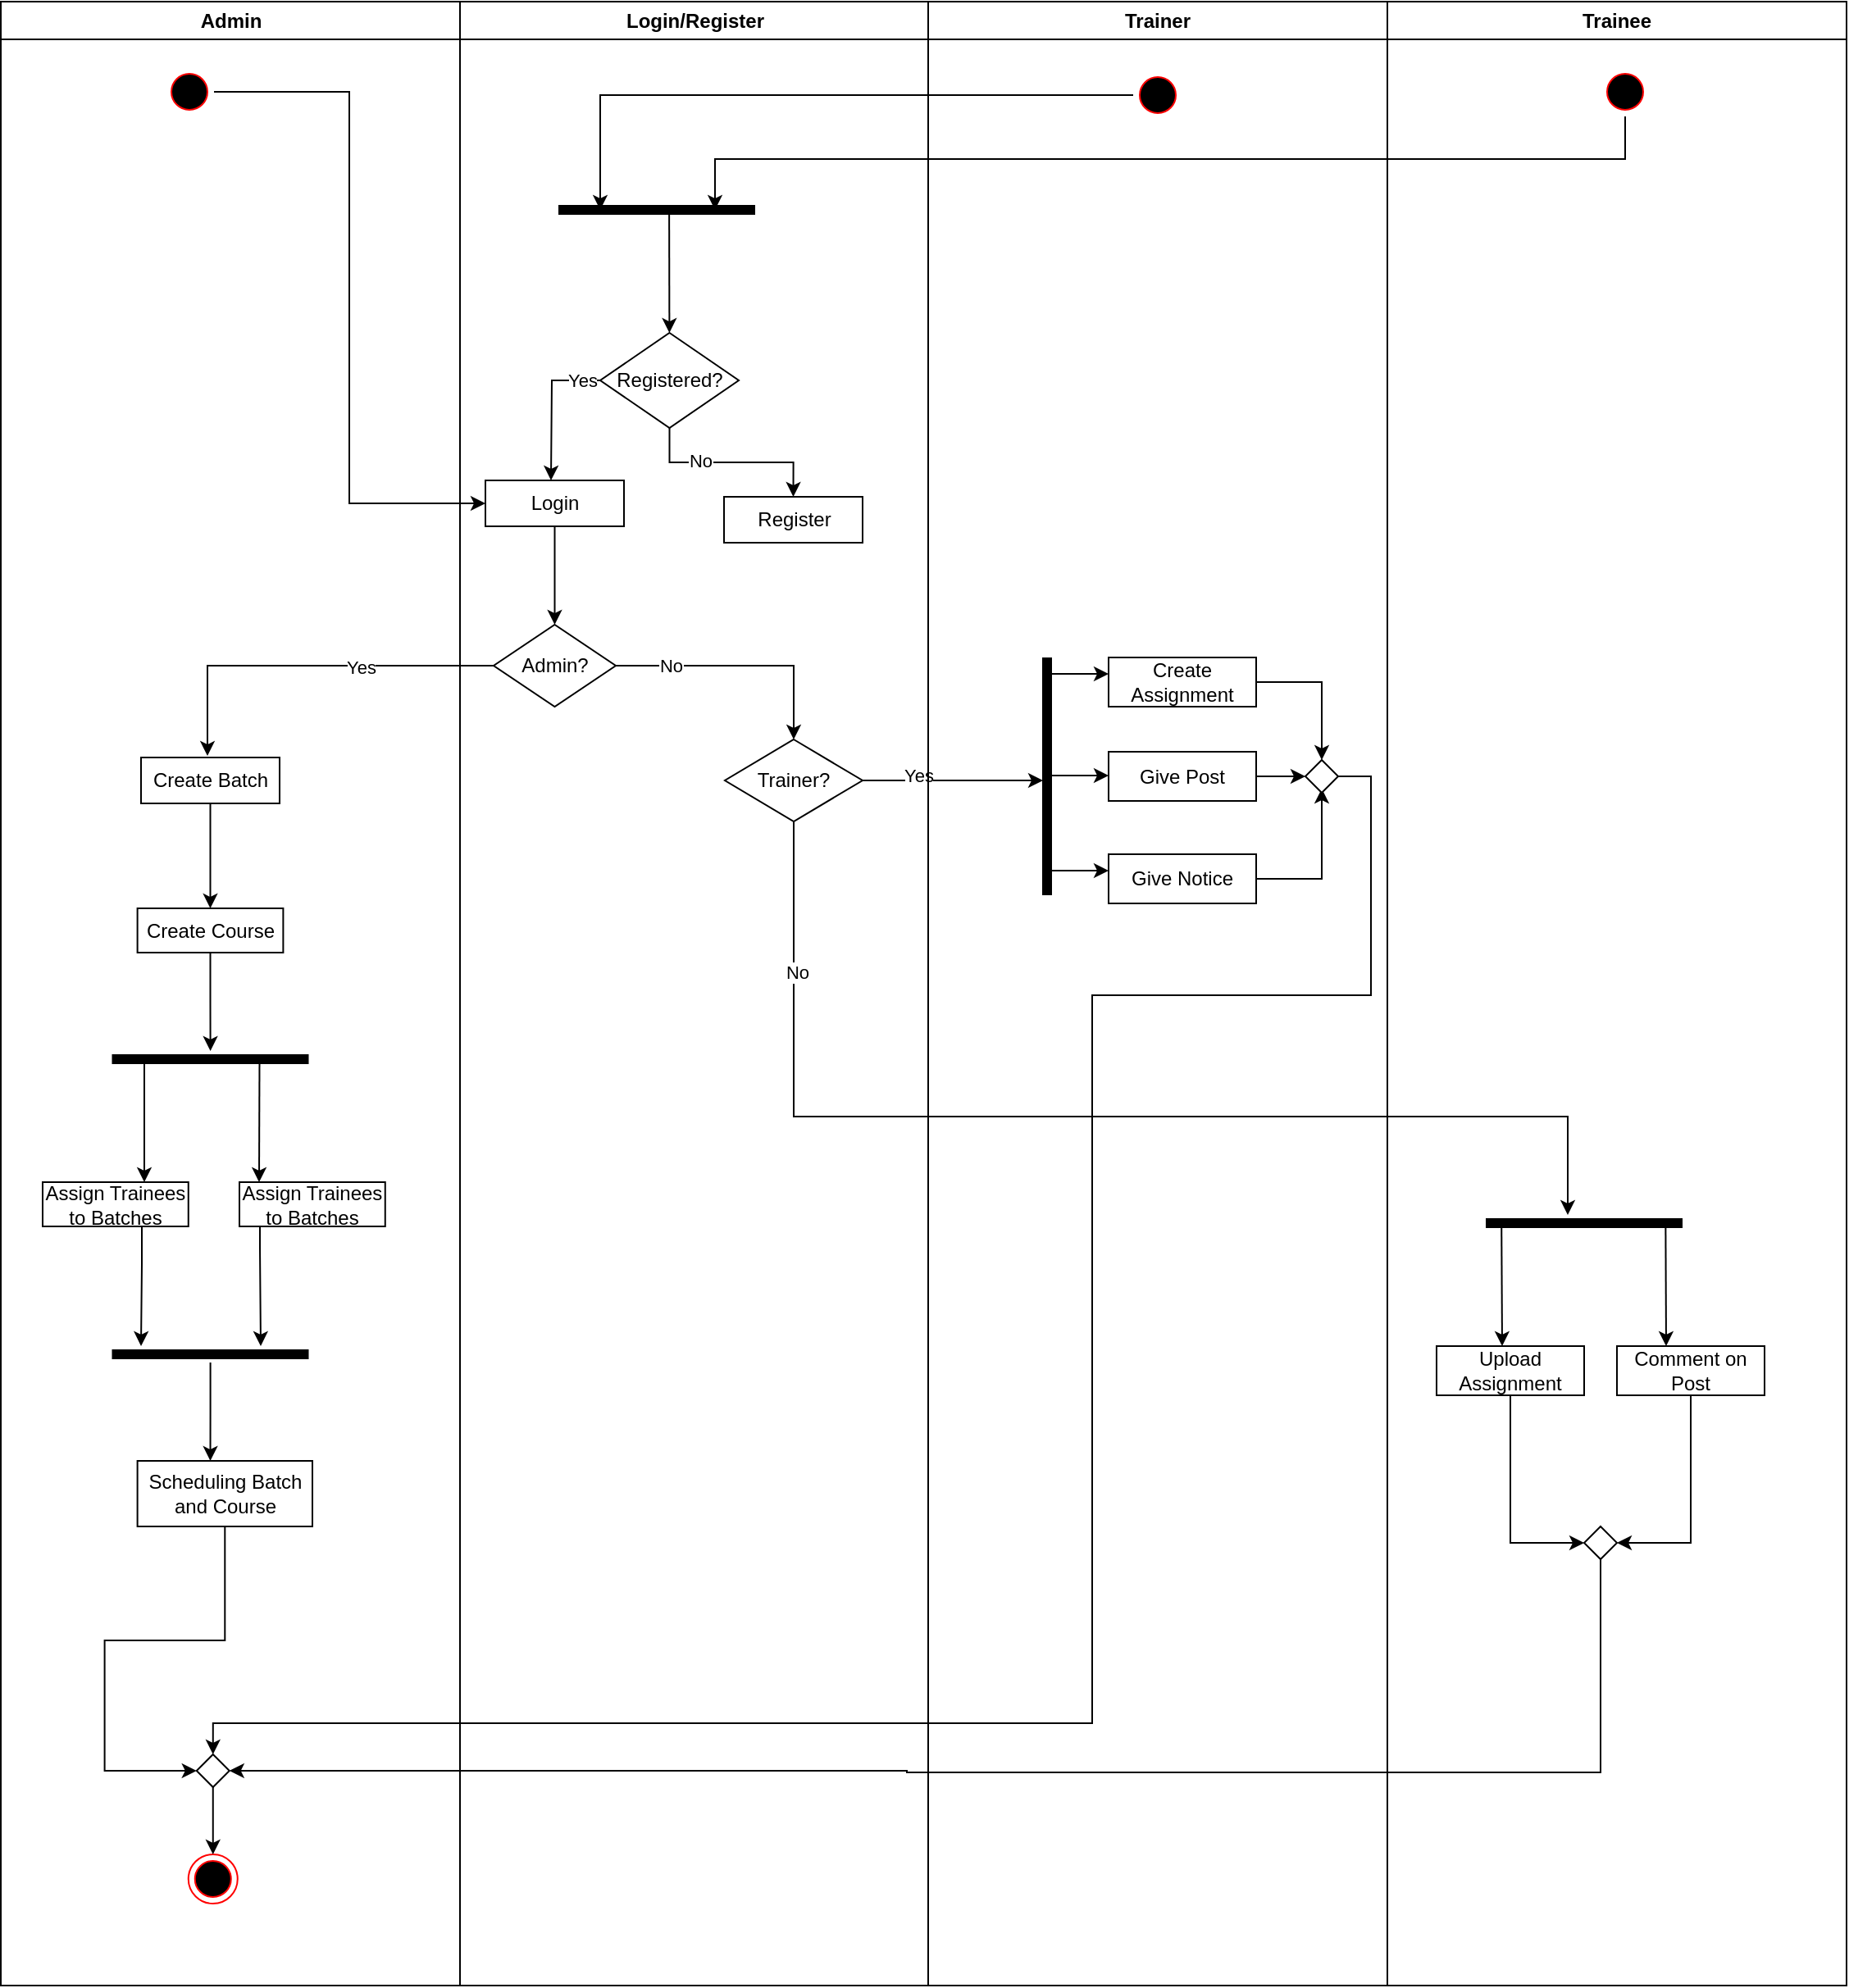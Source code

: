 <mxfile version="21.6.1" type="google">
  <diagram name="Page-1" id="e7e014a7-5840-1c2e-5031-d8a46d1fe8dd">
    <mxGraphModel grid="1" page="1" gridSize="10" guides="1" tooltips="1" connect="1" arrows="1" fold="1" pageScale="1" pageWidth="1169" pageHeight="826" background="none" math="0" shadow="0">
      <root>
        <mxCell id="0" />
        <mxCell id="1" parent="0" />
        <mxCell id="2" value="Admin" style="swimlane;whiteSpace=wrap" vertex="1" parent="1">
          <mxGeometry x="164.5" y="170" width="280" height="1210" as="geometry" />
        </mxCell>
        <mxCell id="5" value="" style="ellipse;shape=startState;fillColor=#000000;strokeColor=#ff0000;" vertex="1" parent="2">
          <mxGeometry x="100" y="40" width="30" height="30" as="geometry" />
        </mxCell>
        <mxCell id="fi4qGZ-wWgHfcIL2-tIQ-78" value="" style="edgeStyle=orthogonalEdgeStyle;rounded=0;orthogonalLoop=1;jettySize=auto;html=1;" edge="1" parent="2" source="fi4qGZ-wWgHfcIL2-tIQ-75" target="fi4qGZ-wWgHfcIL2-tIQ-77">
          <mxGeometry relative="1" as="geometry" />
        </mxCell>
        <mxCell id="fi4qGZ-wWgHfcIL2-tIQ-75" value="Create Batch" style="whiteSpace=wrap;html=1;fillColor=none;strokeColor=#000000;" vertex="1" parent="2">
          <mxGeometry x="85.5" y="461" width="84.5" height="28" as="geometry" />
        </mxCell>
        <mxCell id="fi4qGZ-wWgHfcIL2-tIQ-83" style="edgeStyle=orthogonalEdgeStyle;rounded=0;orthogonalLoop=1;jettySize=auto;html=1;" edge="1" parent="2" source="fi4qGZ-wWgHfcIL2-tIQ-77" target="fi4qGZ-wWgHfcIL2-tIQ-81">
          <mxGeometry relative="1" as="geometry" />
        </mxCell>
        <mxCell id="fi4qGZ-wWgHfcIL2-tIQ-77" value="Create Course" style="whiteSpace=wrap;html=1;fillColor=none;strokeColor=#000000;" vertex="1" parent="2">
          <mxGeometry x="83.31" y="553" width="88.88" height="27" as="geometry" />
        </mxCell>
        <mxCell id="fi4qGZ-wWgHfcIL2-tIQ-81" value="" style="shape=line;html=1;strokeWidth=6;strokeColor=#000000;" vertex="1" parent="2">
          <mxGeometry x="67.75" y="640" width="120" height="10" as="geometry" />
        </mxCell>
        <mxCell id="fi4qGZ-wWgHfcIL2-tIQ-86" value="" style="endArrow=classic;html=1;rounded=0;" edge="1" parent="2">
          <mxGeometry width="50" height="50" relative="1" as="geometry">
            <mxPoint x="87.5" y="645" as="sourcePoint" />
            <mxPoint x="87.5" y="720" as="targetPoint" />
          </mxGeometry>
        </mxCell>
        <mxCell id="fi4qGZ-wWgHfcIL2-tIQ-96" value="" style="endArrow=classic;html=1;rounded=0;exitX=0.75;exitY=0.5;exitDx=0;exitDy=0;exitPerimeter=0;" edge="1" parent="2" source="fi4qGZ-wWgHfcIL2-tIQ-81">
          <mxGeometry width="50" height="50" relative="1" as="geometry">
            <mxPoint x="155.5" y="650" as="sourcePoint" />
            <mxPoint x="157.5" y="720" as="targetPoint" />
          </mxGeometry>
        </mxCell>
        <mxCell id="fi4qGZ-wWgHfcIL2-tIQ-101" style="edgeStyle=orthogonalEdgeStyle;rounded=0;orthogonalLoop=1;jettySize=auto;html=1;entryX=0.148;entryY=0;entryDx=0;entryDy=0;entryPerimeter=0;" edge="1" parent="2" source="fi4qGZ-wWgHfcIL2-tIQ-98" target="fi4qGZ-wWgHfcIL2-tIQ-100">
          <mxGeometry relative="1" as="geometry">
            <Array as="points">
              <mxPoint x="86" y="770" />
              <mxPoint x="86" y="770" />
            </Array>
          </mxGeometry>
        </mxCell>
        <mxCell id="fi4qGZ-wWgHfcIL2-tIQ-98" value="Assign Trainees to Batches" style="whiteSpace=wrap;html=1;fillColor=none;strokeColor=#000000;" vertex="1" parent="2">
          <mxGeometry x="25.5" y="720" width="88.88" height="27" as="geometry" />
        </mxCell>
        <mxCell id="fi4qGZ-wWgHfcIL2-tIQ-102" style="edgeStyle=orthogonalEdgeStyle;rounded=0;orthogonalLoop=1;jettySize=auto;html=1;" edge="1" parent="2" source="fi4qGZ-wWgHfcIL2-tIQ-99">
          <mxGeometry relative="1" as="geometry">
            <mxPoint x="158.5" y="820" as="targetPoint" />
            <Array as="points">
              <mxPoint x="158" y="760" />
              <mxPoint x="158" y="760" />
            </Array>
          </mxGeometry>
        </mxCell>
        <mxCell id="fi4qGZ-wWgHfcIL2-tIQ-99" value="Assign Trainees to Batches" style="whiteSpace=wrap;html=1;fillColor=none;strokeColor=#000000;" vertex="1" parent="2">
          <mxGeometry x="145.5" y="720" width="88.88" height="27" as="geometry" />
        </mxCell>
        <mxCell id="fi4qGZ-wWgHfcIL2-tIQ-107" style="edgeStyle=orthogonalEdgeStyle;rounded=0;orthogonalLoop=1;jettySize=auto;html=1;" edge="1" parent="2" source="fi4qGZ-wWgHfcIL2-tIQ-100">
          <mxGeometry relative="1" as="geometry">
            <mxPoint x="127.75" y="890" as="targetPoint" />
          </mxGeometry>
        </mxCell>
        <mxCell id="fi4qGZ-wWgHfcIL2-tIQ-100" value="" style="shape=line;html=1;strokeWidth=6;strokeColor=#000000;" vertex="1" parent="2">
          <mxGeometry x="67.75" y="820" width="120" height="10" as="geometry" />
        </mxCell>
        <mxCell id="fi4qGZ-wWgHfcIL2-tIQ-134" style="edgeStyle=orthogonalEdgeStyle;rounded=0;orthogonalLoop=1;jettySize=auto;html=1;entryX=0;entryY=0.5;entryDx=0;entryDy=0;" edge="1" parent="2" source="fi4qGZ-wWgHfcIL2-tIQ-108" target="fi4qGZ-wWgHfcIL2-tIQ-131">
          <mxGeometry relative="1" as="geometry" />
        </mxCell>
        <mxCell id="fi4qGZ-wWgHfcIL2-tIQ-108" value="Scheduling Batch and Course" style="whiteSpace=wrap;html=1;fillColor=none;strokeColor=#000000;" vertex="1" parent="2">
          <mxGeometry x="83.31" y="890" width="106.69" height="40" as="geometry" />
        </mxCell>
        <mxCell id="38" value="" style="ellipse;shape=endState;fillColor=#000000;strokeColor=#ff0000" vertex="1" parent="2">
          <mxGeometry x="114.38" y="1130" width="30" height="30" as="geometry" />
        </mxCell>
        <mxCell id="fi4qGZ-wWgHfcIL2-tIQ-133" style="edgeStyle=orthogonalEdgeStyle;rounded=0;orthogonalLoop=1;jettySize=auto;html=1;entryX=0.5;entryY=0;entryDx=0;entryDy=0;" edge="1" parent="2" source="fi4qGZ-wWgHfcIL2-tIQ-131" target="38">
          <mxGeometry relative="1" as="geometry" />
        </mxCell>
        <mxCell id="fi4qGZ-wWgHfcIL2-tIQ-131" value="" style="rhombus;whiteSpace=wrap;html=1;" vertex="1" parent="2">
          <mxGeometry x="119.38" y="1069" width="20" height="20" as="geometry" />
        </mxCell>
        <mxCell id="3" value="Login/Register" style="swimlane;whiteSpace=wrap" vertex="1" parent="1">
          <mxGeometry x="444.5" y="170" width="285.5" height="1210" as="geometry" />
        </mxCell>
        <mxCell id="fi4qGZ-wWgHfcIL2-tIQ-47" value="Register" style="whiteSpace=wrap;html=1;fillColor=none;strokeColor=#000000;" vertex="1" parent="3">
          <mxGeometry x="161" y="302" width="84.5" height="28" as="geometry" />
        </mxCell>
        <mxCell id="fi4qGZ-wWgHfcIL2-tIQ-62" style="edgeStyle=orthogonalEdgeStyle;rounded=0;orthogonalLoop=1;jettySize=auto;html=1;" edge="1" parent="3" source="fi4qGZ-wWgHfcIL2-tIQ-55">
          <mxGeometry relative="1" as="geometry">
            <mxPoint x="55.5" y="292" as="targetPoint" />
          </mxGeometry>
        </mxCell>
        <mxCell id="fi4qGZ-wWgHfcIL2-tIQ-65" value="Yes" style="edgeLabel;html=1;align=center;verticalAlign=middle;resizable=0;points=[];" connectable="0" vertex="1" parent="fi4qGZ-wWgHfcIL2-tIQ-62">
          <mxGeometry x="-0.757" relative="1" as="geometry">
            <mxPoint as="offset" />
          </mxGeometry>
        </mxCell>
        <mxCell id="fi4qGZ-wWgHfcIL2-tIQ-63" style="edgeStyle=orthogonalEdgeStyle;rounded=0;orthogonalLoop=1;jettySize=auto;html=1;entryX=0.5;entryY=0;entryDx=0;entryDy=0;" edge="1" parent="3" source="fi4qGZ-wWgHfcIL2-tIQ-55" target="fi4qGZ-wWgHfcIL2-tIQ-47">
          <mxGeometry relative="1" as="geometry" />
        </mxCell>
        <mxCell id="fi4qGZ-wWgHfcIL2-tIQ-66" value="No" style="edgeLabel;html=1;align=center;verticalAlign=middle;resizable=0;points=[];" connectable="0" vertex="1" parent="fi4qGZ-wWgHfcIL2-tIQ-63">
          <mxGeometry x="-0.324" y="1" relative="1" as="geometry">
            <mxPoint as="offset" />
          </mxGeometry>
        </mxCell>
        <mxCell id="fi4qGZ-wWgHfcIL2-tIQ-55" value="Registered?" style="rhombus;whiteSpace=wrap;html=1;" vertex="1" parent="3">
          <mxGeometry x="85.5" y="202" width="84.5" height="58" as="geometry" />
        </mxCell>
        <mxCell id="fi4qGZ-wWgHfcIL2-tIQ-58" value="" style="shape=line;html=1;strokeWidth=6;strokeColor=#000000;" vertex="1" parent="3">
          <mxGeometry x="60" y="122" width="120" height="10" as="geometry" />
        </mxCell>
        <mxCell id="fi4qGZ-wWgHfcIL2-tIQ-69" style="edgeStyle=orthogonalEdgeStyle;rounded=0;orthogonalLoop=1;jettySize=auto;html=1;entryX=0.5;entryY=0;entryDx=0;entryDy=0;" edge="1" parent="3" source="fi4qGZ-wWgHfcIL2-tIQ-64" target="fi4qGZ-wWgHfcIL2-tIQ-68">
          <mxGeometry relative="1" as="geometry" />
        </mxCell>
        <mxCell id="fi4qGZ-wWgHfcIL2-tIQ-64" value="Login" style="whiteSpace=wrap;html=1;fillColor=none;strokeColor=#000000;" vertex="1" parent="3">
          <mxGeometry x="15.5" y="292" width="84.5" height="28" as="geometry" />
        </mxCell>
        <mxCell id="fi4qGZ-wWgHfcIL2-tIQ-70" style="edgeStyle=orthogonalEdgeStyle;rounded=0;orthogonalLoop=1;jettySize=auto;html=1;" edge="1" parent="3" source="fi4qGZ-wWgHfcIL2-tIQ-68">
          <mxGeometry relative="1" as="geometry">
            <mxPoint x="-154.5" y="460" as="targetPoint" />
            <Array as="points">
              <mxPoint x="-154" y="405" />
              <mxPoint x="-154" y="460" />
            </Array>
          </mxGeometry>
        </mxCell>
        <mxCell id="fi4qGZ-wWgHfcIL2-tIQ-73" value="Yes" style="edgeLabel;html=1;align=center;verticalAlign=middle;resizable=0;points=[];" connectable="0" vertex="1" parent="fi4qGZ-wWgHfcIL2-tIQ-70">
          <mxGeometry x="-0.293" y="1" relative="1" as="geometry">
            <mxPoint as="offset" />
          </mxGeometry>
        </mxCell>
        <mxCell id="fi4qGZ-wWgHfcIL2-tIQ-71" style="edgeStyle=orthogonalEdgeStyle;rounded=0;orthogonalLoop=1;jettySize=auto;html=1;entryX=0.5;entryY=0;entryDx=0;entryDy=0;" edge="1" parent="3" source="fi4qGZ-wWgHfcIL2-tIQ-68" target="fi4qGZ-wWgHfcIL2-tIQ-72">
          <mxGeometry relative="1" as="geometry">
            <mxPoint x="205.5" y="440" as="targetPoint" />
          </mxGeometry>
        </mxCell>
        <mxCell id="fi4qGZ-wWgHfcIL2-tIQ-74" value="No" style="edgeLabel;html=1;align=center;verticalAlign=middle;resizable=0;points=[];" connectable="0" vertex="1" parent="fi4qGZ-wWgHfcIL2-tIQ-71">
          <mxGeometry x="-0.564" relative="1" as="geometry">
            <mxPoint as="offset" />
          </mxGeometry>
        </mxCell>
        <mxCell id="fi4qGZ-wWgHfcIL2-tIQ-68" value="Admin?" style="rhombus;whiteSpace=wrap;html=1;" vertex="1" parent="3">
          <mxGeometry x="20.5" y="380" width="74.5" height="50" as="geometry" />
        </mxCell>
        <mxCell id="fi4qGZ-wWgHfcIL2-tIQ-109" style="edgeStyle=orthogonalEdgeStyle;rounded=0;orthogonalLoop=1;jettySize=auto;html=1;" edge="1" parent="3" source="fi4qGZ-wWgHfcIL2-tIQ-72">
          <mxGeometry relative="1" as="geometry">
            <mxPoint x="355.5" y="475" as="targetPoint" />
          </mxGeometry>
        </mxCell>
        <mxCell id="fi4qGZ-wWgHfcIL2-tIQ-110" value="Yes" style="edgeLabel;html=1;align=center;verticalAlign=middle;resizable=0;points=[];" connectable="0" vertex="1" parent="fi4qGZ-wWgHfcIL2-tIQ-109">
          <mxGeometry x="-0.39" y="3" relative="1" as="geometry">
            <mxPoint as="offset" />
          </mxGeometry>
        </mxCell>
        <mxCell id="fi4qGZ-wWgHfcIL2-tIQ-124" style="edgeStyle=orthogonalEdgeStyle;rounded=0;orthogonalLoop=1;jettySize=auto;html=1;" edge="1" parent="3" source="fi4qGZ-wWgHfcIL2-tIQ-72">
          <mxGeometry relative="1" as="geometry">
            <mxPoint x="675.5" y="740" as="targetPoint" />
            <Array as="points">
              <mxPoint x="204" y="680" />
              <mxPoint x="676" y="680" />
            </Array>
          </mxGeometry>
        </mxCell>
        <mxCell id="fi4qGZ-wWgHfcIL2-tIQ-125" value="No" style="edgeLabel;html=1;align=center;verticalAlign=middle;resizable=0;points=[];" connectable="0" vertex="1" parent="fi4qGZ-wWgHfcIL2-tIQ-124">
          <mxGeometry x="-0.742" y="2" relative="1" as="geometry">
            <mxPoint as="offset" />
          </mxGeometry>
        </mxCell>
        <mxCell id="fi4qGZ-wWgHfcIL2-tIQ-72" value="Trainer?" style="rhombus;whiteSpace=wrap;html=1;" vertex="1" parent="3">
          <mxGeometry x="161.5" y="450" width="84" height="50" as="geometry" />
        </mxCell>
        <mxCell id="fi4qGZ-wWgHfcIL2-tIQ-85" value="" style="endArrow=classic;html=1;rounded=0;exitX=0.563;exitY=0.7;exitDx=0;exitDy=0;exitPerimeter=0;" edge="1" parent="3" source="fi4qGZ-wWgHfcIL2-tIQ-58" target="fi4qGZ-wWgHfcIL2-tIQ-55">
          <mxGeometry width="50" height="50" relative="1" as="geometry">
            <mxPoint x="115.5" y="130" as="sourcePoint" />
            <mxPoint x="275.5" y="310" as="targetPoint" />
          </mxGeometry>
        </mxCell>
        <mxCell id="4" value="Trainer" style="swimlane;whiteSpace=wrap" vertex="1" parent="1">
          <mxGeometry x="730" y="170" width="280" height="1210" as="geometry" />
        </mxCell>
        <mxCell id="fi4qGZ-wWgHfcIL2-tIQ-49" value="" style="ellipse;shape=startState;fillColor=#000000;strokeColor=#ff0000;" vertex="1" parent="4">
          <mxGeometry x="125" y="42" width="30" height="30" as="geometry" />
        </mxCell>
        <mxCell id="fi4qGZ-wWgHfcIL2-tIQ-112" value="" style="shape=line;html=1;strokeWidth=6;strokeColor=#000000;rotation=-90;" vertex="1" parent="4">
          <mxGeometry y="467.5" width="145" height="10" as="geometry" />
        </mxCell>
        <mxCell id="fi4qGZ-wWgHfcIL2-tIQ-113" value="" style="endArrow=classic;html=1;rounded=0;" edge="1" parent="4">
          <mxGeometry width="50" height="50" relative="1" as="geometry">
            <mxPoint x="70" y="410" as="sourcePoint" />
            <mxPoint x="110" y="410" as="targetPoint" />
          </mxGeometry>
        </mxCell>
        <mxCell id="fi4qGZ-wWgHfcIL2-tIQ-114" value="" style="endArrow=classic;html=1;rounded=0;" edge="1" parent="4">
          <mxGeometry width="50" height="50" relative="1" as="geometry">
            <mxPoint x="70" y="472" as="sourcePoint" />
            <mxPoint x="110" y="472" as="targetPoint" />
          </mxGeometry>
        </mxCell>
        <mxCell id="fi4qGZ-wWgHfcIL2-tIQ-115" value="" style="endArrow=classic;html=1;rounded=0;" edge="1" parent="4">
          <mxGeometry width="50" height="50" relative="1" as="geometry">
            <mxPoint x="70" y="530" as="sourcePoint" />
            <mxPoint x="110" y="530" as="targetPoint" />
          </mxGeometry>
        </mxCell>
        <mxCell id="fi4qGZ-wWgHfcIL2-tIQ-118" style="edgeStyle=orthogonalEdgeStyle;rounded=0;orthogonalLoop=1;jettySize=auto;html=1;entryX=0.5;entryY=0;entryDx=0;entryDy=0;" edge="1" parent="4" source="fi4qGZ-wWgHfcIL2-tIQ-111" target="fi4qGZ-wWgHfcIL2-tIQ-121">
          <mxGeometry relative="1" as="geometry">
            <mxPoint x="240" y="460" as="targetPoint" />
          </mxGeometry>
        </mxCell>
        <mxCell id="fi4qGZ-wWgHfcIL2-tIQ-111" value="Create Assignment" style="whiteSpace=wrap;html=1;fillColor=none;strokeColor=#000000;" vertex="1" parent="4">
          <mxGeometry x="110" y="400" width="90" height="30" as="geometry" />
        </mxCell>
        <mxCell id="fi4qGZ-wWgHfcIL2-tIQ-119" style="edgeStyle=orthogonalEdgeStyle;rounded=0;orthogonalLoop=1;jettySize=auto;html=1;" edge="1" parent="4" source="fi4qGZ-wWgHfcIL2-tIQ-116">
          <mxGeometry relative="1" as="geometry">
            <mxPoint x="230" y="472.5" as="targetPoint" />
          </mxGeometry>
        </mxCell>
        <mxCell id="fi4qGZ-wWgHfcIL2-tIQ-116" value="Give Post" style="whiteSpace=wrap;html=1;fillColor=none;strokeColor=#000000;" vertex="1" parent="4">
          <mxGeometry x="110" y="457.5" width="90" height="30" as="geometry" />
        </mxCell>
        <mxCell id="fi4qGZ-wWgHfcIL2-tIQ-120" style="edgeStyle=orthogonalEdgeStyle;rounded=0;orthogonalLoop=1;jettySize=auto;html=1;entryX=0.5;entryY=0.875;entryDx=0;entryDy=0;entryPerimeter=0;" edge="1" parent="4" source="fi4qGZ-wWgHfcIL2-tIQ-117" target="fi4qGZ-wWgHfcIL2-tIQ-121">
          <mxGeometry relative="1" as="geometry">
            <mxPoint x="240" y="490" as="targetPoint" />
          </mxGeometry>
        </mxCell>
        <mxCell id="fi4qGZ-wWgHfcIL2-tIQ-117" value="Give Notice" style="whiteSpace=wrap;html=1;fillColor=none;strokeColor=#000000;" vertex="1" parent="4">
          <mxGeometry x="110" y="520" width="90" height="30" as="geometry" />
        </mxCell>
        <mxCell id="fi4qGZ-wWgHfcIL2-tIQ-121" value="" style="rhombus;whiteSpace=wrap;html=1;" vertex="1" parent="4">
          <mxGeometry x="230" y="462.5" width="20" height="20" as="geometry" />
        </mxCell>
        <mxCell id="fi4qGZ-wWgHfcIL2-tIQ-41" value="Trainee" style="swimlane;whiteSpace=wrap" vertex="1" parent="1">
          <mxGeometry x="1010" y="170" width="280" height="1210" as="geometry" />
        </mxCell>
        <mxCell id="fi4qGZ-wWgHfcIL2-tIQ-50" value="" style="ellipse;shape=startState;fillColor=#000000;strokeColor=#ff0000;" vertex="1" parent="fi4qGZ-wWgHfcIL2-tIQ-41">
          <mxGeometry x="130" y="40" width="30" height="30" as="geometry" />
        </mxCell>
        <mxCell id="fi4qGZ-wWgHfcIL2-tIQ-126" value="" style="shape=line;html=1;strokeWidth=6;strokeColor=#000000;" vertex="1" parent="fi4qGZ-wWgHfcIL2-tIQ-41">
          <mxGeometry x="60" y="740" width="120" height="10" as="geometry" />
        </mxCell>
        <mxCell id="fi4qGZ-wWgHfcIL2-tIQ-127" value="" style="endArrow=classic;html=1;rounded=0;exitX=0.08;exitY=0.54;exitDx=0;exitDy=0;exitPerimeter=0;" edge="1" parent="fi4qGZ-wWgHfcIL2-tIQ-41" source="fi4qGZ-wWgHfcIL2-tIQ-126">
          <mxGeometry width="50" height="50" relative="1" as="geometry">
            <mxPoint x="70" y="750" as="sourcePoint" />
            <mxPoint x="70" y="820" as="targetPoint" />
          </mxGeometry>
        </mxCell>
        <mxCell id="fi4qGZ-wWgHfcIL2-tIQ-128" value="" style="endArrow=classic;html=1;rounded=0;exitX=0.914;exitY=0.633;exitDx=0;exitDy=0;exitPerimeter=0;" edge="1" parent="fi4qGZ-wWgHfcIL2-tIQ-41" source="fi4qGZ-wWgHfcIL2-tIQ-126">
          <mxGeometry width="50" height="50" relative="1" as="geometry">
            <mxPoint x="170.04" y="750" as="sourcePoint" />
            <mxPoint x="170" y="820" as="targetPoint" />
          </mxGeometry>
        </mxCell>
        <mxCell id="fi4qGZ-wWgHfcIL2-tIQ-129" value="Upload Assignment" style="whiteSpace=wrap;html=1;fillColor=none;strokeColor=#000000;" vertex="1" parent="fi4qGZ-wWgHfcIL2-tIQ-41">
          <mxGeometry x="30" y="820" width="90" height="30" as="geometry" />
        </mxCell>
        <mxCell id="fi4qGZ-wWgHfcIL2-tIQ-130" value="Comment on Post" style="whiteSpace=wrap;html=1;fillColor=none;strokeColor=#000000;" vertex="1" parent="fi4qGZ-wWgHfcIL2-tIQ-41">
          <mxGeometry x="140" y="820" width="90" height="30" as="geometry" />
        </mxCell>
        <mxCell id="fi4qGZ-wWgHfcIL2-tIQ-60" style="edgeStyle=orthogonalEdgeStyle;rounded=0;orthogonalLoop=1;jettySize=auto;html=1;" edge="1" parent="1" source="fi4qGZ-wWgHfcIL2-tIQ-49">
          <mxGeometry relative="1" as="geometry">
            <mxPoint x="530" y="297" as="targetPoint" />
            <Array as="points">
              <mxPoint x="530" y="227" />
              <mxPoint x="530" y="297" />
            </Array>
          </mxGeometry>
        </mxCell>
        <mxCell id="fi4qGZ-wWgHfcIL2-tIQ-61" style="edgeStyle=orthogonalEdgeStyle;rounded=0;orthogonalLoop=1;jettySize=auto;html=1;exitX=0.5;exitY=1;exitDx=0;exitDy=0;" edge="1" parent="1" source="fi4qGZ-wWgHfcIL2-tIQ-50">
          <mxGeometry relative="1" as="geometry">
            <mxPoint x="1160" y="221" as="sourcePoint" />
            <mxPoint x="600" y="297" as="targetPoint" />
            <Array as="points">
              <mxPoint x="1155" y="266" />
              <mxPoint x="600" y="266" />
              <mxPoint x="600" y="297" />
            </Array>
          </mxGeometry>
        </mxCell>
        <mxCell id="fi4qGZ-wWgHfcIL2-tIQ-67" style="edgeStyle=orthogonalEdgeStyle;rounded=0;orthogonalLoop=1;jettySize=auto;html=1;" edge="1" parent="1" source="5">
          <mxGeometry relative="1" as="geometry">
            <mxPoint x="460" y="476" as="targetPoint" />
            <Array as="points">
              <mxPoint x="377" y="225" />
              <mxPoint x="377" y="476" />
              <mxPoint x="460" y="476" />
            </Array>
          </mxGeometry>
        </mxCell>
        <mxCell id="fi4qGZ-wWgHfcIL2-tIQ-122" style="edgeStyle=orthogonalEdgeStyle;rounded=0;orthogonalLoop=1;jettySize=auto;html=1;entryX=0.5;entryY=0;entryDx=0;entryDy=0;" edge="1" parent="1" source="fi4qGZ-wWgHfcIL2-tIQ-121" target="fi4qGZ-wWgHfcIL2-tIQ-131">
          <mxGeometry relative="1" as="geometry">
            <mxPoint x="830" y="990" as="targetPoint" />
            <Array as="points">
              <mxPoint x="1000" y="643" />
              <mxPoint x="1000" y="776" />
              <mxPoint x="830" y="776" />
              <mxPoint x="830" y="1220" />
              <mxPoint x="294" y="1220" />
            </Array>
          </mxGeometry>
        </mxCell>
        <mxCell id="fi4qGZ-wWgHfcIL2-tIQ-138" style="edgeStyle=orthogonalEdgeStyle;rounded=0;orthogonalLoop=1;jettySize=auto;html=1;entryX=1;entryY=0.5;entryDx=0;entryDy=0;" edge="1" parent="1" source="fi4qGZ-wWgHfcIL2-tIQ-135" target="fi4qGZ-wWgHfcIL2-tIQ-131">
          <mxGeometry relative="1" as="geometry">
            <Array as="points">
              <mxPoint x="1140" y="1250" />
              <mxPoint x="717" y="1250" />
              <mxPoint x="717" y="1249" />
            </Array>
          </mxGeometry>
        </mxCell>
        <mxCell id="fi4qGZ-wWgHfcIL2-tIQ-135" value="" style="rhombus;whiteSpace=wrap;html=1;" vertex="1" parent="1">
          <mxGeometry x="1130" y="1100" width="20" height="20" as="geometry" />
        </mxCell>
        <mxCell id="fi4qGZ-wWgHfcIL2-tIQ-136" style="edgeStyle=orthogonalEdgeStyle;rounded=0;orthogonalLoop=1;jettySize=auto;html=1;entryX=0;entryY=0.5;entryDx=0;entryDy=0;" edge="1" parent="1" source="fi4qGZ-wWgHfcIL2-tIQ-129" target="fi4qGZ-wWgHfcIL2-tIQ-135">
          <mxGeometry relative="1" as="geometry" />
        </mxCell>
        <mxCell id="fi4qGZ-wWgHfcIL2-tIQ-137" style="edgeStyle=orthogonalEdgeStyle;rounded=0;orthogonalLoop=1;jettySize=auto;html=1;entryX=1;entryY=0.5;entryDx=0;entryDy=0;" edge="1" parent="1" source="fi4qGZ-wWgHfcIL2-tIQ-130" target="fi4qGZ-wWgHfcIL2-tIQ-135">
          <mxGeometry relative="1" as="geometry" />
        </mxCell>
      </root>
    </mxGraphModel>
  </diagram>
</mxfile>
